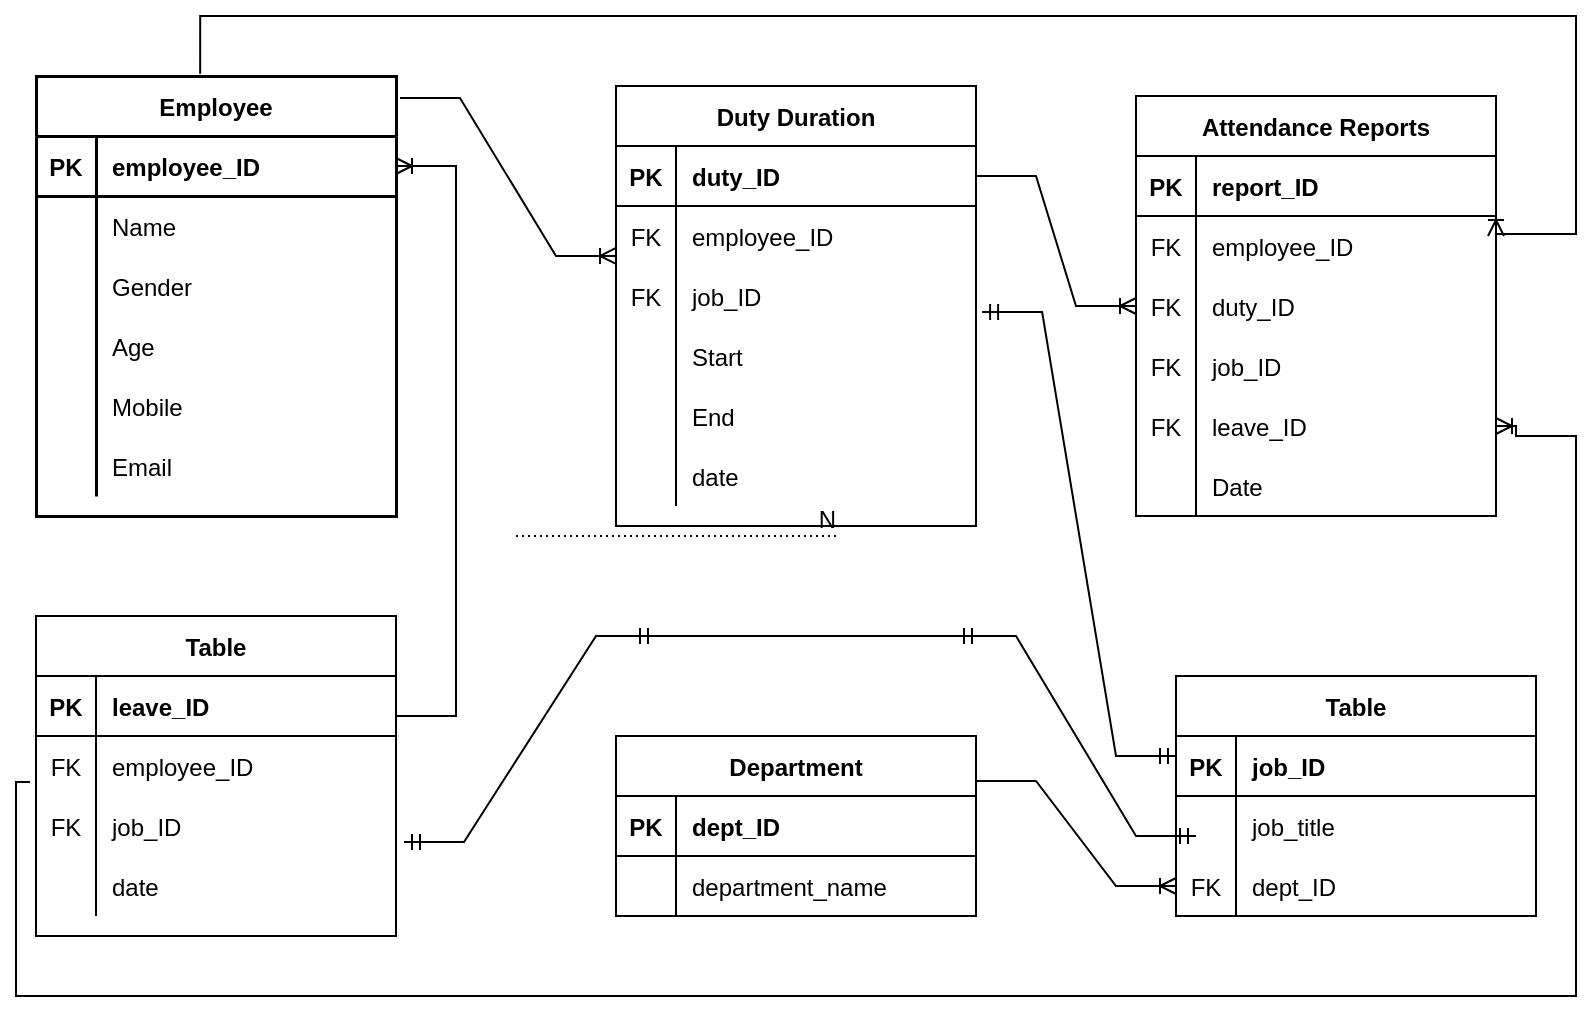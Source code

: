 <mxfile version="17.4.1" type="github">
  <diagram id="R2lEEEUBdFMjLlhIrx00" name="Page-1">
    <mxGraphModel dx="1038" dy="564" grid="1" gridSize="10" guides="1" tooltips="1" connect="1" arrows="1" fold="1" page="1" pageScale="1" pageWidth="850" pageHeight="1100" math="0" shadow="0" extFonts="Permanent Marker^https://fonts.googleapis.com/css?family=Permanent+Marker">
      <root>
        <mxCell id="0" />
        <mxCell id="1" parent="0" />
        <mxCell id="CbPn3knXyckee0pv_H9J-51" value="Employee" style="shape=table;startSize=30;container=1;collapsible=1;childLayout=tableLayout;fixedRows=1;rowLines=0;fontStyle=1;align=center;resizeLast=1;shadow=0;strokeWidth=1.5;fillColor=default;gradientColor=none;strokeColor=default;" vertex="1" parent="1">
          <mxGeometry x="60" y="50" width="180" height="220" as="geometry" />
        </mxCell>
        <mxCell id="CbPn3knXyckee0pv_H9J-52" value="" style="shape=tableRow;horizontal=0;startSize=0;swimlaneHead=0;swimlaneBody=0;fillColor=none;collapsible=0;dropTarget=0;points=[[0,0.5],[1,0.5]];portConstraint=eastwest;top=0;left=0;right=0;bottom=1;shadow=0;strokeWidth=1.5;" vertex="1" parent="CbPn3knXyckee0pv_H9J-51">
          <mxGeometry y="30" width="180" height="30" as="geometry" />
        </mxCell>
        <mxCell id="CbPn3knXyckee0pv_H9J-53" value="PK" style="shape=partialRectangle;connectable=0;fillColor=none;top=0;left=0;bottom=0;right=0;fontStyle=1;overflow=hidden;shadow=0;strokeWidth=9;" vertex="1" parent="CbPn3knXyckee0pv_H9J-52">
          <mxGeometry width="30" height="30" as="geometry">
            <mxRectangle width="30" height="30" as="alternateBounds" />
          </mxGeometry>
        </mxCell>
        <mxCell id="CbPn3knXyckee0pv_H9J-54" value="employee_ID" style="shape=partialRectangle;connectable=0;fillColor=none;top=0;left=0;bottom=0;right=0;align=left;spacingLeft=6;fontStyle=1;overflow=hidden;shadow=0;strokeWidth=9;" vertex="1" parent="CbPn3knXyckee0pv_H9J-52">
          <mxGeometry x="30" width="150" height="30" as="geometry">
            <mxRectangle width="150" height="30" as="alternateBounds" />
          </mxGeometry>
        </mxCell>
        <mxCell id="CbPn3knXyckee0pv_H9J-55" value="" style="shape=tableRow;horizontal=0;startSize=0;swimlaneHead=0;swimlaneBody=0;fillColor=none;collapsible=0;dropTarget=0;points=[[0,0.5],[1,0.5]];portConstraint=eastwest;top=0;left=0;right=0;bottom=0;shadow=0;strokeWidth=1.5;" vertex="1" parent="CbPn3knXyckee0pv_H9J-51">
          <mxGeometry y="60" width="180" height="30" as="geometry" />
        </mxCell>
        <mxCell id="CbPn3knXyckee0pv_H9J-56" value="" style="shape=partialRectangle;connectable=0;fillColor=none;top=0;left=0;bottom=0;right=0;editable=1;overflow=hidden;shadow=0;strokeWidth=9;" vertex="1" parent="CbPn3knXyckee0pv_H9J-55">
          <mxGeometry width="30" height="30" as="geometry">
            <mxRectangle width="30" height="30" as="alternateBounds" />
          </mxGeometry>
        </mxCell>
        <mxCell id="CbPn3knXyckee0pv_H9J-57" value="Name    " style="shape=partialRectangle;connectable=0;fillColor=none;top=0;left=0;bottom=0;right=0;align=left;spacingLeft=6;overflow=hidden;shadow=0;strokeWidth=9;" vertex="1" parent="CbPn3knXyckee0pv_H9J-55">
          <mxGeometry x="30" width="150" height="30" as="geometry">
            <mxRectangle width="150" height="30" as="alternateBounds" />
          </mxGeometry>
        </mxCell>
        <mxCell id="CbPn3knXyckee0pv_H9J-58" value="" style="shape=tableRow;horizontal=0;startSize=0;swimlaneHead=0;swimlaneBody=0;fillColor=none;collapsible=0;dropTarget=0;points=[[0,0.5],[1,0.5]];portConstraint=eastwest;top=0;left=0;right=0;bottom=0;shadow=0;strokeWidth=9;" vertex="1" parent="CbPn3knXyckee0pv_H9J-51">
          <mxGeometry y="90" width="180" height="30" as="geometry" />
        </mxCell>
        <mxCell id="CbPn3knXyckee0pv_H9J-59" value="" style="shape=partialRectangle;connectable=0;fillColor=none;top=0;left=0;bottom=0;right=0;editable=1;overflow=hidden;shadow=0;strokeWidth=9;" vertex="1" parent="CbPn3knXyckee0pv_H9J-58">
          <mxGeometry width="30" height="30" as="geometry">
            <mxRectangle width="30" height="30" as="alternateBounds" />
          </mxGeometry>
        </mxCell>
        <mxCell id="CbPn3knXyckee0pv_H9J-60" value="Gender" style="shape=partialRectangle;connectable=0;fillColor=none;top=0;left=0;bottom=0;right=0;align=left;spacingLeft=6;overflow=hidden;shadow=0;strokeWidth=9;" vertex="1" parent="CbPn3knXyckee0pv_H9J-58">
          <mxGeometry x="30" width="150" height="30" as="geometry">
            <mxRectangle width="150" height="30" as="alternateBounds" />
          </mxGeometry>
        </mxCell>
        <mxCell id="CbPn3knXyckee0pv_H9J-64" style="shape=tableRow;horizontal=0;startSize=0;swimlaneHead=0;swimlaneBody=0;fillColor=none;collapsible=0;dropTarget=0;points=[[0,0.5],[1,0.5]];portConstraint=eastwest;top=0;left=0;right=0;bottom=0;shadow=0;strokeWidth=9;" vertex="1" parent="CbPn3knXyckee0pv_H9J-51">
          <mxGeometry y="120" width="180" height="30" as="geometry" />
        </mxCell>
        <mxCell id="CbPn3knXyckee0pv_H9J-65" style="shape=partialRectangle;connectable=0;fillColor=none;top=0;left=0;bottom=0;right=0;editable=1;overflow=hidden;shadow=0;strokeWidth=9;" vertex="1" parent="CbPn3knXyckee0pv_H9J-64">
          <mxGeometry width="30" height="30" as="geometry">
            <mxRectangle width="30" height="30" as="alternateBounds" />
          </mxGeometry>
        </mxCell>
        <mxCell id="CbPn3knXyckee0pv_H9J-66" value="Age" style="shape=partialRectangle;connectable=0;fillColor=none;top=0;left=0;bottom=0;right=0;align=left;spacingLeft=6;overflow=hidden;shadow=0;strokeWidth=9;" vertex="1" parent="CbPn3knXyckee0pv_H9J-64">
          <mxGeometry x="30" width="150" height="30" as="geometry">
            <mxRectangle width="150" height="30" as="alternateBounds" />
          </mxGeometry>
        </mxCell>
        <mxCell id="CbPn3knXyckee0pv_H9J-67" style="shape=tableRow;horizontal=0;startSize=0;swimlaneHead=0;swimlaneBody=0;fillColor=none;collapsible=0;dropTarget=0;points=[[0,0.5],[1,0.5]];portConstraint=eastwest;top=0;left=0;right=0;bottom=0;shadow=0;strokeWidth=9;" vertex="1" parent="CbPn3knXyckee0pv_H9J-51">
          <mxGeometry y="150" width="180" height="30" as="geometry" />
        </mxCell>
        <mxCell id="CbPn3knXyckee0pv_H9J-68" style="shape=partialRectangle;connectable=0;fillColor=none;top=0;left=0;bottom=0;right=0;editable=1;overflow=hidden;shadow=0;strokeWidth=9;" vertex="1" parent="CbPn3knXyckee0pv_H9J-67">
          <mxGeometry width="30" height="30" as="geometry">
            <mxRectangle width="30" height="30" as="alternateBounds" />
          </mxGeometry>
        </mxCell>
        <mxCell id="CbPn3knXyckee0pv_H9J-69" value="Mobile" style="shape=partialRectangle;connectable=0;fillColor=none;top=0;left=0;bottom=0;right=0;align=left;spacingLeft=6;overflow=hidden;shadow=0;strokeWidth=9;" vertex="1" parent="CbPn3knXyckee0pv_H9J-67">
          <mxGeometry x="30" width="150" height="30" as="geometry">
            <mxRectangle width="150" height="30" as="alternateBounds" />
          </mxGeometry>
        </mxCell>
        <mxCell id="CbPn3knXyckee0pv_H9J-61" value="" style="shape=tableRow;horizontal=0;startSize=0;swimlaneHead=0;swimlaneBody=0;fillColor=none;collapsible=0;dropTarget=0;points=[[0,0.5],[1,0.5]];portConstraint=eastwest;top=0;left=0;right=0;bottom=0;shadow=0;strokeWidth=9;" vertex="1" parent="CbPn3knXyckee0pv_H9J-51">
          <mxGeometry y="180" width="180" height="30" as="geometry" />
        </mxCell>
        <mxCell id="CbPn3knXyckee0pv_H9J-62" value="" style="shape=partialRectangle;connectable=0;fillColor=none;top=0;left=0;bottom=0;right=0;editable=1;overflow=hidden;shadow=0;strokeWidth=9;" vertex="1" parent="CbPn3knXyckee0pv_H9J-61">
          <mxGeometry width="30" height="30" as="geometry">
            <mxRectangle width="30" height="30" as="alternateBounds" />
          </mxGeometry>
        </mxCell>
        <mxCell id="CbPn3knXyckee0pv_H9J-63" value="Email" style="shape=partialRectangle;connectable=0;fillColor=none;top=0;left=0;bottom=0;right=0;align=left;spacingLeft=6;overflow=hidden;shadow=0;strokeWidth=9;" vertex="1" parent="CbPn3knXyckee0pv_H9J-61">
          <mxGeometry x="30" width="150" height="30" as="geometry">
            <mxRectangle width="150" height="30" as="alternateBounds" />
          </mxGeometry>
        </mxCell>
        <mxCell id="CbPn3knXyckee0pv_H9J-70" value="Duty Duration" style="shape=table;startSize=30;container=1;collapsible=1;childLayout=tableLayout;fixedRows=1;rowLines=0;fontStyle=1;align=center;resizeLast=1;shadow=0;strokeWidth=1;fillColor=default;gradientColor=none;" vertex="1" parent="1">
          <mxGeometry x="350" y="55" width="180" height="220" as="geometry" />
        </mxCell>
        <mxCell id="CbPn3knXyckee0pv_H9J-71" value="" style="shape=tableRow;horizontal=0;startSize=0;swimlaneHead=0;swimlaneBody=0;fillColor=none;collapsible=0;dropTarget=0;points=[[0,0.5],[1,0.5]];portConstraint=eastwest;top=0;left=0;right=0;bottom=1;shadow=0;strokeWidth=1;" vertex="1" parent="CbPn3knXyckee0pv_H9J-70">
          <mxGeometry y="30" width="180" height="30" as="geometry" />
        </mxCell>
        <mxCell id="CbPn3knXyckee0pv_H9J-72" value="PK" style="shape=partialRectangle;connectable=0;fillColor=none;top=0;left=0;bottom=0;right=0;fontStyle=1;overflow=hidden;shadow=0;strokeWidth=9;" vertex="1" parent="CbPn3knXyckee0pv_H9J-71">
          <mxGeometry width="30" height="30" as="geometry">
            <mxRectangle width="30" height="30" as="alternateBounds" />
          </mxGeometry>
        </mxCell>
        <mxCell id="CbPn3knXyckee0pv_H9J-73" value="duty_ID" style="shape=partialRectangle;connectable=0;fillColor=none;top=0;left=0;bottom=0;right=0;align=left;spacingLeft=6;fontStyle=1;overflow=hidden;shadow=0;strokeWidth=9;" vertex="1" parent="CbPn3knXyckee0pv_H9J-71">
          <mxGeometry x="30" width="150" height="30" as="geometry">
            <mxRectangle width="150" height="30" as="alternateBounds" />
          </mxGeometry>
        </mxCell>
        <mxCell id="CbPn3knXyckee0pv_H9J-74" value="" style="shape=tableRow;horizontal=0;startSize=0;swimlaneHead=0;swimlaneBody=0;fillColor=none;collapsible=0;dropTarget=0;points=[[0,0.5],[1,0.5]];portConstraint=eastwest;top=0;left=0;right=0;bottom=0;shadow=0;strokeWidth=9;" vertex="1" parent="CbPn3knXyckee0pv_H9J-70">
          <mxGeometry y="60" width="180" height="30" as="geometry" />
        </mxCell>
        <mxCell id="CbPn3knXyckee0pv_H9J-75" value="FK" style="shape=partialRectangle;connectable=0;fillColor=none;top=0;left=0;bottom=0;right=0;editable=1;overflow=hidden;shadow=0;strokeWidth=9;" vertex="1" parent="CbPn3knXyckee0pv_H9J-74">
          <mxGeometry width="30" height="30" as="geometry">
            <mxRectangle width="30" height="30" as="alternateBounds" />
          </mxGeometry>
        </mxCell>
        <mxCell id="CbPn3knXyckee0pv_H9J-76" value="employee_ID" style="shape=partialRectangle;connectable=0;fillColor=none;top=0;left=0;bottom=0;right=0;align=left;spacingLeft=6;overflow=hidden;shadow=0;strokeWidth=9;" vertex="1" parent="CbPn3knXyckee0pv_H9J-74">
          <mxGeometry x="30" width="150" height="30" as="geometry">
            <mxRectangle width="150" height="30" as="alternateBounds" />
          </mxGeometry>
        </mxCell>
        <mxCell id="CbPn3knXyckee0pv_H9J-77" value="" style="shape=tableRow;horizontal=0;startSize=0;swimlaneHead=0;swimlaneBody=0;fillColor=none;collapsible=0;dropTarget=0;points=[[0,0.5],[1,0.5]];portConstraint=eastwest;top=0;left=0;right=0;bottom=0;shadow=0;strokeWidth=9;" vertex="1" parent="CbPn3knXyckee0pv_H9J-70">
          <mxGeometry y="90" width="180" height="30" as="geometry" />
        </mxCell>
        <mxCell id="CbPn3knXyckee0pv_H9J-78" value="FK" style="shape=partialRectangle;connectable=0;fillColor=none;top=0;left=0;bottom=0;right=0;editable=1;overflow=hidden;shadow=0;strokeWidth=9;" vertex="1" parent="CbPn3knXyckee0pv_H9J-77">
          <mxGeometry width="30" height="30" as="geometry">
            <mxRectangle width="30" height="30" as="alternateBounds" />
          </mxGeometry>
        </mxCell>
        <mxCell id="CbPn3knXyckee0pv_H9J-79" value="job_ID" style="shape=partialRectangle;connectable=0;fillColor=none;top=0;left=0;bottom=0;right=0;align=left;spacingLeft=6;overflow=hidden;shadow=0;strokeWidth=9;" vertex="1" parent="CbPn3knXyckee0pv_H9J-77">
          <mxGeometry x="30" width="150" height="30" as="geometry">
            <mxRectangle width="150" height="30" as="alternateBounds" />
          </mxGeometry>
        </mxCell>
        <mxCell id="CbPn3knXyckee0pv_H9J-84" style="shape=tableRow;horizontal=0;startSize=0;swimlaneHead=0;swimlaneBody=0;fillColor=none;collapsible=0;dropTarget=0;points=[[0,0.5],[1,0.5]];portConstraint=eastwest;top=0;left=0;right=0;bottom=0;shadow=0;strokeWidth=9;" vertex="1" parent="CbPn3knXyckee0pv_H9J-70">
          <mxGeometry y="120" width="180" height="30" as="geometry" />
        </mxCell>
        <mxCell id="CbPn3knXyckee0pv_H9J-85" style="shape=partialRectangle;connectable=0;fillColor=none;top=0;left=0;bottom=0;right=0;editable=1;overflow=hidden;shadow=0;strokeWidth=9;" vertex="1" parent="CbPn3knXyckee0pv_H9J-84">
          <mxGeometry width="30" height="30" as="geometry">
            <mxRectangle width="30" height="30" as="alternateBounds" />
          </mxGeometry>
        </mxCell>
        <mxCell id="CbPn3knXyckee0pv_H9J-86" value="Start" style="shape=partialRectangle;connectable=0;fillColor=none;top=0;left=0;bottom=0;right=0;align=left;spacingLeft=6;overflow=hidden;shadow=0;strokeWidth=9;" vertex="1" parent="CbPn3knXyckee0pv_H9J-84">
          <mxGeometry x="30" width="150" height="30" as="geometry">
            <mxRectangle width="150" height="30" as="alternateBounds" />
          </mxGeometry>
        </mxCell>
        <mxCell id="CbPn3knXyckee0pv_H9J-87" style="shape=tableRow;horizontal=0;startSize=0;swimlaneHead=0;swimlaneBody=0;fillColor=none;collapsible=0;dropTarget=0;points=[[0,0.5],[1,0.5]];portConstraint=eastwest;top=0;left=0;right=0;bottom=0;shadow=0;strokeWidth=9;" vertex="1" parent="CbPn3knXyckee0pv_H9J-70">
          <mxGeometry y="150" width="180" height="30" as="geometry" />
        </mxCell>
        <mxCell id="CbPn3knXyckee0pv_H9J-88" style="shape=partialRectangle;connectable=0;fillColor=none;top=0;left=0;bottom=0;right=0;editable=1;overflow=hidden;shadow=0;strokeWidth=9;" vertex="1" parent="CbPn3knXyckee0pv_H9J-87">
          <mxGeometry width="30" height="30" as="geometry">
            <mxRectangle width="30" height="30" as="alternateBounds" />
          </mxGeometry>
        </mxCell>
        <mxCell id="CbPn3knXyckee0pv_H9J-89" value="End" style="shape=partialRectangle;connectable=0;fillColor=none;top=0;left=0;bottom=0;right=0;align=left;spacingLeft=6;overflow=hidden;shadow=0;strokeWidth=9;" vertex="1" parent="CbPn3knXyckee0pv_H9J-87">
          <mxGeometry x="30" width="150" height="30" as="geometry">
            <mxRectangle width="150" height="30" as="alternateBounds" />
          </mxGeometry>
        </mxCell>
        <mxCell id="CbPn3knXyckee0pv_H9J-80" value="" style="shape=tableRow;horizontal=0;startSize=0;swimlaneHead=0;swimlaneBody=0;fillColor=none;collapsible=0;dropTarget=0;points=[[0,0.5],[1,0.5]];portConstraint=eastwest;top=0;left=0;right=0;bottom=0;shadow=0;strokeWidth=9;" vertex="1" parent="CbPn3knXyckee0pv_H9J-70">
          <mxGeometry y="180" width="180" height="30" as="geometry" />
        </mxCell>
        <mxCell id="CbPn3knXyckee0pv_H9J-81" value="" style="shape=partialRectangle;connectable=0;fillColor=none;top=0;left=0;bottom=0;right=0;editable=1;overflow=hidden;shadow=0;strokeWidth=9;" vertex="1" parent="CbPn3knXyckee0pv_H9J-80">
          <mxGeometry width="30" height="30" as="geometry">
            <mxRectangle width="30" height="30" as="alternateBounds" />
          </mxGeometry>
        </mxCell>
        <mxCell id="CbPn3knXyckee0pv_H9J-82" value="date" style="shape=partialRectangle;connectable=0;fillColor=none;top=0;left=0;bottom=0;right=0;align=left;spacingLeft=6;overflow=hidden;shadow=0;strokeWidth=9;" vertex="1" parent="CbPn3knXyckee0pv_H9J-80">
          <mxGeometry x="30" width="150" height="30" as="geometry">
            <mxRectangle width="150" height="30" as="alternateBounds" />
          </mxGeometry>
        </mxCell>
        <mxCell id="CbPn3knXyckee0pv_H9J-83" value="" style="edgeStyle=entityRelationEdgeStyle;fontSize=12;html=1;endArrow=ERoneToMany;rounded=0;entryX=0;entryY=0.833;entryDx=0;entryDy=0;entryPerimeter=0;exitX=1.011;exitY=0.05;exitDx=0;exitDy=0;exitPerimeter=0;" edge="1" parent="1" source="CbPn3knXyckee0pv_H9J-51" target="CbPn3knXyckee0pv_H9J-74">
          <mxGeometry width="100" height="100" relative="1" as="geometry">
            <mxPoint x="250" y="60" as="sourcePoint" />
            <mxPoint x="350" y="90" as="targetPoint" />
          </mxGeometry>
        </mxCell>
        <mxCell id="CbPn3knXyckee0pv_H9J-90" value="Attendance Reports" style="shape=table;startSize=30;container=1;collapsible=1;childLayout=tableLayout;fixedRows=1;rowLines=0;fontStyle=1;align=center;resizeLast=1;shadow=0;strokeColor=default;strokeWidth=1;fillColor=default;gradientColor=none;" vertex="1" parent="1">
          <mxGeometry x="610" y="60" width="180" height="210" as="geometry" />
        </mxCell>
        <mxCell id="CbPn3knXyckee0pv_H9J-91" value="" style="shape=tableRow;horizontal=0;startSize=0;swimlaneHead=0;swimlaneBody=0;fillColor=none;collapsible=0;dropTarget=0;points=[[0,0.5],[1,0.5]];portConstraint=eastwest;top=0;left=0;right=0;bottom=1;shadow=0;strokeColor=default;strokeWidth=1;" vertex="1" parent="CbPn3knXyckee0pv_H9J-90">
          <mxGeometry y="30" width="180" height="30" as="geometry" />
        </mxCell>
        <mxCell id="CbPn3knXyckee0pv_H9J-92" value="PK" style="shape=partialRectangle;connectable=0;fillColor=none;top=0;left=0;bottom=0;right=0;fontStyle=1;overflow=hidden;shadow=0;strokeColor=default;strokeWidth=1;" vertex="1" parent="CbPn3knXyckee0pv_H9J-91">
          <mxGeometry width="30" height="30" as="geometry">
            <mxRectangle width="30" height="30" as="alternateBounds" />
          </mxGeometry>
        </mxCell>
        <mxCell id="CbPn3knXyckee0pv_H9J-93" value="report_ID" style="shape=partialRectangle;connectable=0;fillColor=none;top=0;left=0;bottom=0;right=0;align=left;spacingLeft=6;fontStyle=1;overflow=hidden;shadow=0;strokeColor=default;strokeWidth=1;" vertex="1" parent="CbPn3knXyckee0pv_H9J-91">
          <mxGeometry x="30" width="150" height="30" as="geometry">
            <mxRectangle width="150" height="30" as="alternateBounds" />
          </mxGeometry>
        </mxCell>
        <mxCell id="CbPn3knXyckee0pv_H9J-94" value="" style="shape=tableRow;horizontal=0;startSize=0;swimlaneHead=0;swimlaneBody=0;fillColor=none;collapsible=0;dropTarget=0;points=[[0,0.5],[1,0.5]];portConstraint=eastwest;top=0;left=0;right=0;bottom=0;shadow=0;strokeColor=default;strokeWidth=1;" vertex="1" parent="CbPn3knXyckee0pv_H9J-90">
          <mxGeometry y="60" width="180" height="30" as="geometry" />
        </mxCell>
        <mxCell id="CbPn3knXyckee0pv_H9J-95" value="FK" style="shape=partialRectangle;connectable=0;fillColor=none;top=0;left=0;bottom=0;right=0;editable=1;overflow=hidden;shadow=0;strokeColor=default;strokeWidth=1;" vertex="1" parent="CbPn3knXyckee0pv_H9J-94">
          <mxGeometry width="30" height="30" as="geometry">
            <mxRectangle width="30" height="30" as="alternateBounds" />
          </mxGeometry>
        </mxCell>
        <mxCell id="CbPn3knXyckee0pv_H9J-96" value="employee_ID" style="shape=partialRectangle;connectable=0;fillColor=none;top=0;left=0;bottom=0;right=0;align=left;spacingLeft=6;overflow=hidden;shadow=0;strokeColor=default;strokeWidth=1;" vertex="1" parent="CbPn3knXyckee0pv_H9J-94">
          <mxGeometry x="30" width="150" height="30" as="geometry">
            <mxRectangle width="150" height="30" as="alternateBounds" />
          </mxGeometry>
        </mxCell>
        <mxCell id="CbPn3knXyckee0pv_H9J-97" value="" style="shape=tableRow;horizontal=0;startSize=0;swimlaneHead=0;swimlaneBody=0;fillColor=none;collapsible=0;dropTarget=0;points=[[0,0.5],[1,0.5]];portConstraint=eastwest;top=0;left=0;right=0;bottom=0;shadow=0;strokeColor=default;strokeWidth=1;" vertex="1" parent="CbPn3knXyckee0pv_H9J-90">
          <mxGeometry y="90" width="180" height="30" as="geometry" />
        </mxCell>
        <mxCell id="CbPn3knXyckee0pv_H9J-98" value="FK" style="shape=partialRectangle;connectable=0;fillColor=none;top=0;left=0;bottom=0;right=0;editable=1;overflow=hidden;shadow=0;strokeColor=default;strokeWidth=1;" vertex="1" parent="CbPn3knXyckee0pv_H9J-97">
          <mxGeometry width="30" height="30" as="geometry">
            <mxRectangle width="30" height="30" as="alternateBounds" />
          </mxGeometry>
        </mxCell>
        <mxCell id="CbPn3knXyckee0pv_H9J-99" value="duty_ID" style="shape=partialRectangle;connectable=0;fillColor=none;top=0;left=0;bottom=0;right=0;align=left;spacingLeft=6;overflow=hidden;shadow=0;strokeColor=default;strokeWidth=1;" vertex="1" parent="CbPn3knXyckee0pv_H9J-97">
          <mxGeometry x="30" width="150" height="30" as="geometry">
            <mxRectangle width="150" height="30" as="alternateBounds" />
          </mxGeometry>
        </mxCell>
        <mxCell id="CbPn3knXyckee0pv_H9J-100" value="" style="shape=tableRow;horizontal=0;startSize=0;swimlaneHead=0;swimlaneBody=0;fillColor=none;collapsible=0;dropTarget=0;points=[[0,0.5],[1,0.5]];portConstraint=eastwest;top=0;left=0;right=0;bottom=0;shadow=0;strokeColor=default;strokeWidth=1;" vertex="1" parent="CbPn3knXyckee0pv_H9J-90">
          <mxGeometry y="120" width="180" height="30" as="geometry" />
        </mxCell>
        <mxCell id="CbPn3knXyckee0pv_H9J-101" value="FK" style="shape=partialRectangle;connectable=0;fillColor=none;top=0;left=0;bottom=0;right=0;editable=1;overflow=hidden;shadow=0;strokeColor=default;strokeWidth=1;" vertex="1" parent="CbPn3knXyckee0pv_H9J-100">
          <mxGeometry width="30" height="30" as="geometry">
            <mxRectangle width="30" height="30" as="alternateBounds" />
          </mxGeometry>
        </mxCell>
        <mxCell id="CbPn3knXyckee0pv_H9J-102" value="job_ID" style="shape=partialRectangle;connectable=0;fillColor=none;top=0;left=0;bottom=0;right=0;align=left;spacingLeft=6;overflow=hidden;shadow=0;strokeColor=default;strokeWidth=1;" vertex="1" parent="CbPn3knXyckee0pv_H9J-100">
          <mxGeometry x="30" width="150" height="30" as="geometry">
            <mxRectangle width="150" height="30" as="alternateBounds" />
          </mxGeometry>
        </mxCell>
        <mxCell id="CbPn3knXyckee0pv_H9J-124" style="shape=tableRow;horizontal=0;startSize=0;swimlaneHead=0;swimlaneBody=0;fillColor=none;collapsible=0;dropTarget=0;points=[[0,0.5],[1,0.5]];portConstraint=eastwest;top=0;left=0;right=0;bottom=0;shadow=0;strokeColor=default;strokeWidth=1;" vertex="1" parent="CbPn3knXyckee0pv_H9J-90">
          <mxGeometry y="150" width="180" height="30" as="geometry" />
        </mxCell>
        <mxCell id="CbPn3knXyckee0pv_H9J-125" value="FK" style="shape=partialRectangle;connectable=0;fillColor=none;top=0;left=0;bottom=0;right=0;editable=1;overflow=hidden;shadow=0;strokeColor=default;strokeWidth=1;" vertex="1" parent="CbPn3knXyckee0pv_H9J-124">
          <mxGeometry width="30" height="30" as="geometry">
            <mxRectangle width="30" height="30" as="alternateBounds" />
          </mxGeometry>
        </mxCell>
        <mxCell id="CbPn3knXyckee0pv_H9J-126" value="leave_ID" style="shape=partialRectangle;connectable=0;fillColor=none;top=0;left=0;bottom=0;right=0;align=left;spacingLeft=6;overflow=hidden;shadow=0;strokeColor=default;strokeWidth=1;" vertex="1" parent="CbPn3knXyckee0pv_H9J-124">
          <mxGeometry x="30" width="150" height="30" as="geometry">
            <mxRectangle width="150" height="30" as="alternateBounds" />
          </mxGeometry>
        </mxCell>
        <mxCell id="CbPn3knXyckee0pv_H9J-121" style="shape=tableRow;horizontal=0;startSize=0;swimlaneHead=0;swimlaneBody=0;fillColor=none;collapsible=0;dropTarget=0;points=[[0,0.5],[1,0.5]];portConstraint=eastwest;top=0;left=0;right=0;bottom=0;shadow=0;strokeColor=default;strokeWidth=1;" vertex="1" parent="CbPn3knXyckee0pv_H9J-90">
          <mxGeometry y="180" width="180" height="30" as="geometry" />
        </mxCell>
        <mxCell id="CbPn3knXyckee0pv_H9J-122" style="shape=partialRectangle;connectable=0;fillColor=none;top=0;left=0;bottom=0;right=0;editable=1;overflow=hidden;shadow=0;strokeColor=default;strokeWidth=1;" vertex="1" parent="CbPn3knXyckee0pv_H9J-121">
          <mxGeometry width="30" height="30" as="geometry">
            <mxRectangle width="30" height="30" as="alternateBounds" />
          </mxGeometry>
        </mxCell>
        <mxCell id="CbPn3knXyckee0pv_H9J-123" value="Date" style="shape=partialRectangle;connectable=0;fillColor=none;top=0;left=0;bottom=0;right=0;align=left;spacingLeft=6;overflow=hidden;shadow=0;strokeColor=default;strokeWidth=1;" vertex="1" parent="CbPn3knXyckee0pv_H9J-121">
          <mxGeometry x="30" width="150" height="30" as="geometry">
            <mxRectangle width="150" height="30" as="alternateBounds" />
          </mxGeometry>
        </mxCell>
        <mxCell id="CbPn3knXyckee0pv_H9J-127" value="Department" style="shape=table;startSize=30;container=1;collapsible=1;childLayout=tableLayout;fixedRows=1;rowLines=0;fontStyle=1;align=center;resizeLast=1;shadow=0;strokeColor=default;strokeWidth=1;fillColor=default;gradientColor=none;" vertex="1" parent="1">
          <mxGeometry x="350" y="380" width="180" height="90" as="geometry" />
        </mxCell>
        <mxCell id="CbPn3knXyckee0pv_H9J-128" value="" style="shape=tableRow;horizontal=0;startSize=0;swimlaneHead=0;swimlaneBody=0;fillColor=none;collapsible=0;dropTarget=0;points=[[0,0.5],[1,0.5]];portConstraint=eastwest;top=0;left=0;right=0;bottom=1;shadow=0;strokeColor=default;strokeWidth=1;" vertex="1" parent="CbPn3knXyckee0pv_H9J-127">
          <mxGeometry y="30" width="180" height="30" as="geometry" />
        </mxCell>
        <mxCell id="CbPn3knXyckee0pv_H9J-129" value="PK" style="shape=partialRectangle;connectable=0;fillColor=none;top=0;left=0;bottom=0;right=0;fontStyle=1;overflow=hidden;shadow=0;strokeColor=default;strokeWidth=1;" vertex="1" parent="CbPn3knXyckee0pv_H9J-128">
          <mxGeometry width="30" height="30" as="geometry">
            <mxRectangle width="30" height="30" as="alternateBounds" />
          </mxGeometry>
        </mxCell>
        <mxCell id="CbPn3knXyckee0pv_H9J-130" value="dept_ID" style="shape=partialRectangle;connectable=0;fillColor=none;top=0;left=0;bottom=0;right=0;align=left;spacingLeft=6;fontStyle=1;overflow=hidden;shadow=0;strokeColor=default;strokeWidth=1;" vertex="1" parent="CbPn3knXyckee0pv_H9J-128">
          <mxGeometry x="30" width="150" height="30" as="geometry">
            <mxRectangle width="150" height="30" as="alternateBounds" />
          </mxGeometry>
        </mxCell>
        <mxCell id="CbPn3knXyckee0pv_H9J-131" value="" style="shape=tableRow;horizontal=0;startSize=0;swimlaneHead=0;swimlaneBody=0;fillColor=none;collapsible=0;dropTarget=0;points=[[0,0.5],[1,0.5]];portConstraint=eastwest;top=0;left=0;right=0;bottom=0;shadow=0;strokeColor=default;strokeWidth=1;" vertex="1" parent="CbPn3knXyckee0pv_H9J-127">
          <mxGeometry y="60" width="180" height="30" as="geometry" />
        </mxCell>
        <mxCell id="CbPn3knXyckee0pv_H9J-132" value="" style="shape=partialRectangle;connectable=0;fillColor=none;top=0;left=0;bottom=0;right=0;editable=1;overflow=hidden;shadow=0;strokeColor=default;strokeWidth=1;" vertex="1" parent="CbPn3knXyckee0pv_H9J-131">
          <mxGeometry width="30" height="30" as="geometry">
            <mxRectangle width="30" height="30" as="alternateBounds" />
          </mxGeometry>
        </mxCell>
        <mxCell id="CbPn3knXyckee0pv_H9J-133" value="department_name" style="shape=partialRectangle;connectable=0;fillColor=none;top=0;left=0;bottom=0;right=0;align=left;spacingLeft=6;overflow=hidden;shadow=0;strokeColor=default;strokeWidth=1;" vertex="1" parent="CbPn3knXyckee0pv_H9J-131">
          <mxGeometry x="30" width="150" height="30" as="geometry">
            <mxRectangle width="150" height="30" as="alternateBounds" />
          </mxGeometry>
        </mxCell>
        <mxCell id="CbPn3knXyckee0pv_H9J-140" value="Table" style="shape=table;startSize=30;container=1;collapsible=1;childLayout=tableLayout;fixedRows=1;rowLines=0;fontStyle=1;align=center;resizeLast=1;shadow=0;strokeColor=default;strokeWidth=1;fillColor=default;gradientColor=none;" vertex="1" parent="1">
          <mxGeometry x="630" y="350" width="180" height="120" as="geometry" />
        </mxCell>
        <mxCell id="CbPn3knXyckee0pv_H9J-141" value="" style="shape=tableRow;horizontal=0;startSize=0;swimlaneHead=0;swimlaneBody=0;fillColor=none;collapsible=0;dropTarget=0;points=[[0,0.5],[1,0.5]];portConstraint=eastwest;top=0;left=0;right=0;bottom=1;shadow=0;strokeColor=default;strokeWidth=1;" vertex="1" parent="CbPn3knXyckee0pv_H9J-140">
          <mxGeometry y="30" width="180" height="30" as="geometry" />
        </mxCell>
        <mxCell id="CbPn3knXyckee0pv_H9J-142" value="PK" style="shape=partialRectangle;connectable=0;fillColor=none;top=0;left=0;bottom=0;right=0;fontStyle=1;overflow=hidden;shadow=0;strokeColor=default;strokeWidth=1;" vertex="1" parent="CbPn3knXyckee0pv_H9J-141">
          <mxGeometry width="30" height="30" as="geometry">
            <mxRectangle width="30" height="30" as="alternateBounds" />
          </mxGeometry>
        </mxCell>
        <mxCell id="CbPn3knXyckee0pv_H9J-143" value="job_ID" style="shape=partialRectangle;connectable=0;fillColor=none;top=0;left=0;bottom=0;right=0;align=left;spacingLeft=6;fontStyle=1;overflow=hidden;shadow=0;strokeColor=default;strokeWidth=1;" vertex="1" parent="CbPn3knXyckee0pv_H9J-141">
          <mxGeometry x="30" width="150" height="30" as="geometry">
            <mxRectangle width="150" height="30" as="alternateBounds" />
          </mxGeometry>
        </mxCell>
        <mxCell id="CbPn3knXyckee0pv_H9J-144" value="" style="shape=tableRow;horizontal=0;startSize=0;swimlaneHead=0;swimlaneBody=0;fillColor=none;collapsible=0;dropTarget=0;points=[[0,0.5],[1,0.5]];portConstraint=eastwest;top=0;left=0;right=0;bottom=0;shadow=0;strokeColor=default;strokeWidth=1;" vertex="1" parent="CbPn3knXyckee0pv_H9J-140">
          <mxGeometry y="60" width="180" height="30" as="geometry" />
        </mxCell>
        <mxCell id="CbPn3knXyckee0pv_H9J-145" value="" style="shape=partialRectangle;connectable=0;fillColor=none;top=0;left=0;bottom=0;right=0;editable=1;overflow=hidden;shadow=0;strokeColor=default;strokeWidth=1;" vertex="1" parent="CbPn3knXyckee0pv_H9J-144">
          <mxGeometry width="30" height="30" as="geometry">
            <mxRectangle width="30" height="30" as="alternateBounds" />
          </mxGeometry>
        </mxCell>
        <mxCell id="CbPn3knXyckee0pv_H9J-146" value="job_title" style="shape=partialRectangle;connectable=0;fillColor=none;top=0;left=0;bottom=0;right=0;align=left;spacingLeft=6;overflow=hidden;shadow=0;strokeColor=default;strokeWidth=1;" vertex="1" parent="CbPn3knXyckee0pv_H9J-144">
          <mxGeometry x="30" width="150" height="30" as="geometry">
            <mxRectangle width="150" height="30" as="alternateBounds" />
          </mxGeometry>
        </mxCell>
        <mxCell id="CbPn3knXyckee0pv_H9J-147" value="" style="shape=tableRow;horizontal=0;startSize=0;swimlaneHead=0;swimlaneBody=0;fillColor=none;collapsible=0;dropTarget=0;points=[[0,0.5],[1,0.5]];portConstraint=eastwest;top=0;left=0;right=0;bottom=0;shadow=0;strokeColor=default;strokeWidth=1;" vertex="1" parent="CbPn3knXyckee0pv_H9J-140">
          <mxGeometry y="90" width="180" height="30" as="geometry" />
        </mxCell>
        <mxCell id="CbPn3knXyckee0pv_H9J-148" value="FK" style="shape=partialRectangle;connectable=0;fillColor=none;top=0;left=0;bottom=0;right=0;editable=1;overflow=hidden;shadow=0;strokeColor=default;strokeWidth=1;" vertex="1" parent="CbPn3knXyckee0pv_H9J-147">
          <mxGeometry width="30" height="30" as="geometry">
            <mxRectangle width="30" height="30" as="alternateBounds" />
          </mxGeometry>
        </mxCell>
        <mxCell id="CbPn3knXyckee0pv_H9J-149" value="dept_ID" style="shape=partialRectangle;connectable=0;fillColor=none;top=0;left=0;bottom=0;right=0;align=left;spacingLeft=6;overflow=hidden;shadow=0;strokeColor=default;strokeWidth=1;" vertex="1" parent="CbPn3knXyckee0pv_H9J-147">
          <mxGeometry x="30" width="150" height="30" as="geometry">
            <mxRectangle width="150" height="30" as="alternateBounds" />
          </mxGeometry>
        </mxCell>
        <mxCell id="CbPn3knXyckee0pv_H9J-153" value="Table" style="shape=table;startSize=30;container=1;collapsible=1;childLayout=tableLayout;fixedRows=1;rowLines=0;fontStyle=1;align=center;resizeLast=1;shadow=0;strokeColor=default;strokeWidth=1;fillColor=default;gradientColor=none;" vertex="1" parent="1">
          <mxGeometry x="60" y="320" width="180" height="160" as="geometry" />
        </mxCell>
        <mxCell id="CbPn3knXyckee0pv_H9J-154" value="" style="shape=tableRow;horizontal=0;startSize=0;swimlaneHead=0;swimlaneBody=0;fillColor=none;collapsible=0;dropTarget=0;points=[[0,0.5],[1,0.5]];portConstraint=eastwest;top=0;left=0;right=0;bottom=1;shadow=0;strokeColor=default;strokeWidth=1;" vertex="1" parent="CbPn3knXyckee0pv_H9J-153">
          <mxGeometry y="30" width="180" height="30" as="geometry" />
        </mxCell>
        <mxCell id="CbPn3knXyckee0pv_H9J-155" value="PK" style="shape=partialRectangle;connectable=0;fillColor=none;top=0;left=0;bottom=0;right=0;fontStyle=1;overflow=hidden;shadow=0;strokeColor=default;strokeWidth=1;" vertex="1" parent="CbPn3knXyckee0pv_H9J-154">
          <mxGeometry width="30" height="30" as="geometry">
            <mxRectangle width="30" height="30" as="alternateBounds" />
          </mxGeometry>
        </mxCell>
        <mxCell id="CbPn3knXyckee0pv_H9J-156" value="leave_ID" style="shape=partialRectangle;connectable=0;fillColor=none;top=0;left=0;bottom=0;right=0;align=left;spacingLeft=6;fontStyle=1;overflow=hidden;shadow=0;strokeColor=default;strokeWidth=1;" vertex="1" parent="CbPn3knXyckee0pv_H9J-154">
          <mxGeometry x="30" width="150" height="30" as="geometry">
            <mxRectangle width="150" height="30" as="alternateBounds" />
          </mxGeometry>
        </mxCell>
        <mxCell id="CbPn3knXyckee0pv_H9J-157" value="" style="shape=tableRow;horizontal=0;startSize=0;swimlaneHead=0;swimlaneBody=0;fillColor=none;collapsible=0;dropTarget=0;points=[[0,0.5],[1,0.5]];portConstraint=eastwest;top=0;left=0;right=0;bottom=0;shadow=0;strokeColor=default;strokeWidth=1;" vertex="1" parent="CbPn3knXyckee0pv_H9J-153">
          <mxGeometry y="60" width="180" height="30" as="geometry" />
        </mxCell>
        <mxCell id="CbPn3knXyckee0pv_H9J-158" value="FK" style="shape=partialRectangle;connectable=0;fillColor=none;top=0;left=0;bottom=0;right=0;editable=1;overflow=hidden;shadow=0;strokeColor=default;strokeWidth=1;" vertex="1" parent="CbPn3knXyckee0pv_H9J-157">
          <mxGeometry width="30" height="30" as="geometry">
            <mxRectangle width="30" height="30" as="alternateBounds" />
          </mxGeometry>
        </mxCell>
        <mxCell id="CbPn3knXyckee0pv_H9J-159" value="employee_ID" style="shape=partialRectangle;connectable=0;fillColor=none;top=0;left=0;bottom=0;right=0;align=left;spacingLeft=6;overflow=hidden;shadow=0;strokeColor=default;strokeWidth=1;" vertex="1" parent="CbPn3knXyckee0pv_H9J-157">
          <mxGeometry x="30" width="150" height="30" as="geometry">
            <mxRectangle width="150" height="30" as="alternateBounds" />
          </mxGeometry>
        </mxCell>
        <mxCell id="CbPn3knXyckee0pv_H9J-160" value="" style="shape=tableRow;horizontal=0;startSize=0;swimlaneHead=0;swimlaneBody=0;fillColor=none;collapsible=0;dropTarget=0;points=[[0,0.5],[1,0.5]];portConstraint=eastwest;top=0;left=0;right=0;bottom=0;shadow=0;strokeColor=default;strokeWidth=1;" vertex="1" parent="CbPn3knXyckee0pv_H9J-153">
          <mxGeometry y="90" width="180" height="30" as="geometry" />
        </mxCell>
        <mxCell id="CbPn3knXyckee0pv_H9J-161" value="FK" style="shape=partialRectangle;connectable=0;fillColor=none;top=0;left=0;bottom=0;right=0;editable=1;overflow=hidden;shadow=0;strokeColor=default;strokeWidth=1;" vertex="1" parent="CbPn3knXyckee0pv_H9J-160">
          <mxGeometry width="30" height="30" as="geometry">
            <mxRectangle width="30" height="30" as="alternateBounds" />
          </mxGeometry>
        </mxCell>
        <mxCell id="CbPn3knXyckee0pv_H9J-162" value="job_ID" style="shape=partialRectangle;connectable=0;fillColor=none;top=0;left=0;bottom=0;right=0;align=left;spacingLeft=6;overflow=hidden;shadow=0;strokeColor=default;strokeWidth=1;" vertex="1" parent="CbPn3knXyckee0pv_H9J-160">
          <mxGeometry x="30" width="150" height="30" as="geometry">
            <mxRectangle width="150" height="30" as="alternateBounds" />
          </mxGeometry>
        </mxCell>
        <mxCell id="CbPn3knXyckee0pv_H9J-163" value="" style="shape=tableRow;horizontal=0;startSize=0;swimlaneHead=0;swimlaneBody=0;fillColor=none;collapsible=0;dropTarget=0;points=[[0,0.5],[1,0.5]];portConstraint=eastwest;top=0;left=0;right=0;bottom=0;shadow=0;strokeColor=default;strokeWidth=1;" vertex="1" parent="CbPn3knXyckee0pv_H9J-153">
          <mxGeometry y="120" width="180" height="30" as="geometry" />
        </mxCell>
        <mxCell id="CbPn3knXyckee0pv_H9J-164" value="" style="shape=partialRectangle;connectable=0;fillColor=none;top=0;left=0;bottom=0;right=0;editable=1;overflow=hidden;shadow=0;strokeColor=default;strokeWidth=1;" vertex="1" parent="CbPn3knXyckee0pv_H9J-163">
          <mxGeometry width="30" height="30" as="geometry">
            <mxRectangle width="30" height="30" as="alternateBounds" />
          </mxGeometry>
        </mxCell>
        <mxCell id="CbPn3knXyckee0pv_H9J-165" value="date" style="shape=partialRectangle;connectable=0;fillColor=none;top=0;left=0;bottom=0;right=0;align=left;spacingLeft=6;overflow=hidden;shadow=0;strokeColor=default;strokeWidth=1;" vertex="1" parent="CbPn3knXyckee0pv_H9J-163">
          <mxGeometry x="30" width="150" height="30" as="geometry">
            <mxRectangle width="150" height="30" as="alternateBounds" />
          </mxGeometry>
        </mxCell>
        <mxCell id="CbPn3knXyckee0pv_H9J-166" value="" style="edgeStyle=entityRelationEdgeStyle;fontSize=12;html=1;endArrow=ERoneToMany;rounded=0;entryX=1;entryY=0.5;entryDx=0;entryDy=0;" edge="1" parent="1" target="CbPn3knXyckee0pv_H9J-52">
          <mxGeometry width="100" height="100" relative="1" as="geometry">
            <mxPoint x="240" y="370" as="sourcePoint" />
            <mxPoint x="280" y="120" as="targetPoint" />
          </mxGeometry>
        </mxCell>
        <mxCell id="CbPn3knXyckee0pv_H9J-167" value="" style="edgeStyle=entityRelationEdgeStyle;fontSize=12;html=1;endArrow=ERmandOne;startArrow=ERmandOne;rounded=0;" edge="1" parent="1">
          <mxGeometry width="100" height="100" relative="1" as="geometry">
            <mxPoint x="244" y="433" as="sourcePoint" />
            <mxPoint x="370" y="330" as="targetPoint" />
          </mxGeometry>
        </mxCell>
        <mxCell id="CbPn3knXyckee0pv_H9J-168" value="" style="endArrow=none;html=1;rounded=0;" edge="1" parent="1">
          <mxGeometry relative="1" as="geometry">
            <mxPoint x="360" y="330" as="sourcePoint" />
            <mxPoint x="520" y="330" as="targetPoint" />
            <Array as="points" />
          </mxGeometry>
        </mxCell>
        <mxCell id="CbPn3knXyckee0pv_H9J-169" value="" style="edgeStyle=entityRelationEdgeStyle;fontSize=12;html=1;endArrow=ERmandOne;startArrow=ERmandOne;rounded=0;" edge="1" parent="1">
          <mxGeometry width="100" height="100" relative="1" as="geometry">
            <mxPoint x="520" y="330" as="sourcePoint" />
            <mxPoint x="640" y="430" as="targetPoint" />
          </mxGeometry>
        </mxCell>
        <mxCell id="CbPn3knXyckee0pv_H9J-171" value="" style="edgeStyle=entityRelationEdgeStyle;fontSize=12;html=1;endArrow=ERmandOne;startArrow=ERmandOne;rounded=0;exitX=1.017;exitY=0.767;exitDx=0;exitDy=0;exitPerimeter=0;" edge="1" parent="1" source="CbPn3knXyckee0pv_H9J-77">
          <mxGeometry width="100" height="100" relative="1" as="geometry">
            <mxPoint x="540" y="160" as="sourcePoint" />
            <mxPoint x="630" y="390" as="targetPoint" />
          </mxGeometry>
        </mxCell>
        <mxCell id="CbPn3knXyckee0pv_H9J-185" value="" style="endArrow=none;html=1;rounded=0;dashed=1;dashPattern=1 2;" edge="1" parent="1">
          <mxGeometry relative="1" as="geometry">
            <mxPoint x="300" y="280" as="sourcePoint" />
            <mxPoint x="460" y="280" as="targetPoint" />
          </mxGeometry>
        </mxCell>
        <mxCell id="CbPn3knXyckee0pv_H9J-186" value="N" style="resizable=0;html=1;align=right;verticalAlign=bottom;shadow=0;strokeColor=default;strokeWidth=1;fillColor=default;gradientColor=none;" connectable="0" vertex="1" parent="CbPn3knXyckee0pv_H9J-185">
          <mxGeometry x="1" relative="1" as="geometry" />
        </mxCell>
        <mxCell id="CbPn3knXyckee0pv_H9J-199" value="" style="edgeStyle=entityRelationEdgeStyle;fontSize=12;html=1;endArrow=ERoneToMany;rounded=0;entryX=0;entryY=0.5;entryDx=0;entryDy=0;exitX=1;exitY=0.25;exitDx=0;exitDy=0;" edge="1" parent="1" source="CbPn3knXyckee0pv_H9J-127" target="CbPn3knXyckee0pv_H9J-147">
          <mxGeometry width="100" height="100" relative="1" as="geometry">
            <mxPoint x="500" y="480" as="sourcePoint" />
            <mxPoint x="690" y="500" as="targetPoint" />
          </mxGeometry>
        </mxCell>
        <mxCell id="CbPn3knXyckee0pv_H9J-204" value="" style="fontSize=12;html=1;endArrow=ERoneToMany;rounded=0;edgeStyle=orthogonalEdgeStyle;exitX=0.456;exitY=-0.005;exitDx=0;exitDy=0;exitPerimeter=0;" edge="1" parent="1" source="CbPn3knXyckee0pv_H9J-51">
          <mxGeometry width="100" height="100" relative="1" as="geometry">
            <mxPoint x="120" y="40" as="sourcePoint" />
            <mxPoint x="790" y="130" as="targetPoint" />
            <Array as="points">
              <mxPoint x="142" y="20" />
              <mxPoint x="830" y="20" />
              <mxPoint x="830" y="129" />
              <mxPoint x="790" y="129" />
            </Array>
          </mxGeometry>
        </mxCell>
        <mxCell id="CbPn3knXyckee0pv_H9J-205" value="" style="edgeStyle=orthogonalEdgeStyle;fontSize=12;html=1;endArrow=ERoneToMany;rounded=0;exitX=-0.017;exitY=0.767;exitDx=0;exitDy=0;exitPerimeter=0;entryX=1;entryY=0.5;entryDx=0;entryDy=0;" edge="1" parent="1" source="CbPn3knXyckee0pv_H9J-157" target="CbPn3knXyckee0pv_H9J-124">
          <mxGeometry width="100" height="100" relative="1" as="geometry">
            <mxPoint x="40" y="405" as="sourcePoint" />
            <mxPoint x="800" y="225" as="targetPoint" />
            <Array as="points">
              <mxPoint x="50" y="403" />
              <mxPoint x="50" y="510" />
              <mxPoint x="830" y="510" />
              <mxPoint x="830" y="230" />
              <mxPoint x="800" y="230" />
              <mxPoint x="800" y="225" />
            </Array>
          </mxGeometry>
        </mxCell>
        <mxCell id="CbPn3knXyckee0pv_H9J-206" value="" style="edgeStyle=entityRelationEdgeStyle;fontSize=12;html=1;endArrow=ERoneToMany;rounded=0;entryX=0;entryY=0.5;entryDx=0;entryDy=0;" edge="1" parent="1" target="CbPn3knXyckee0pv_H9J-97">
          <mxGeometry width="100" height="100" relative="1" as="geometry">
            <mxPoint x="530" y="100" as="sourcePoint" />
            <mxPoint x="630" as="targetPoint" />
          </mxGeometry>
        </mxCell>
      </root>
    </mxGraphModel>
  </diagram>
</mxfile>
